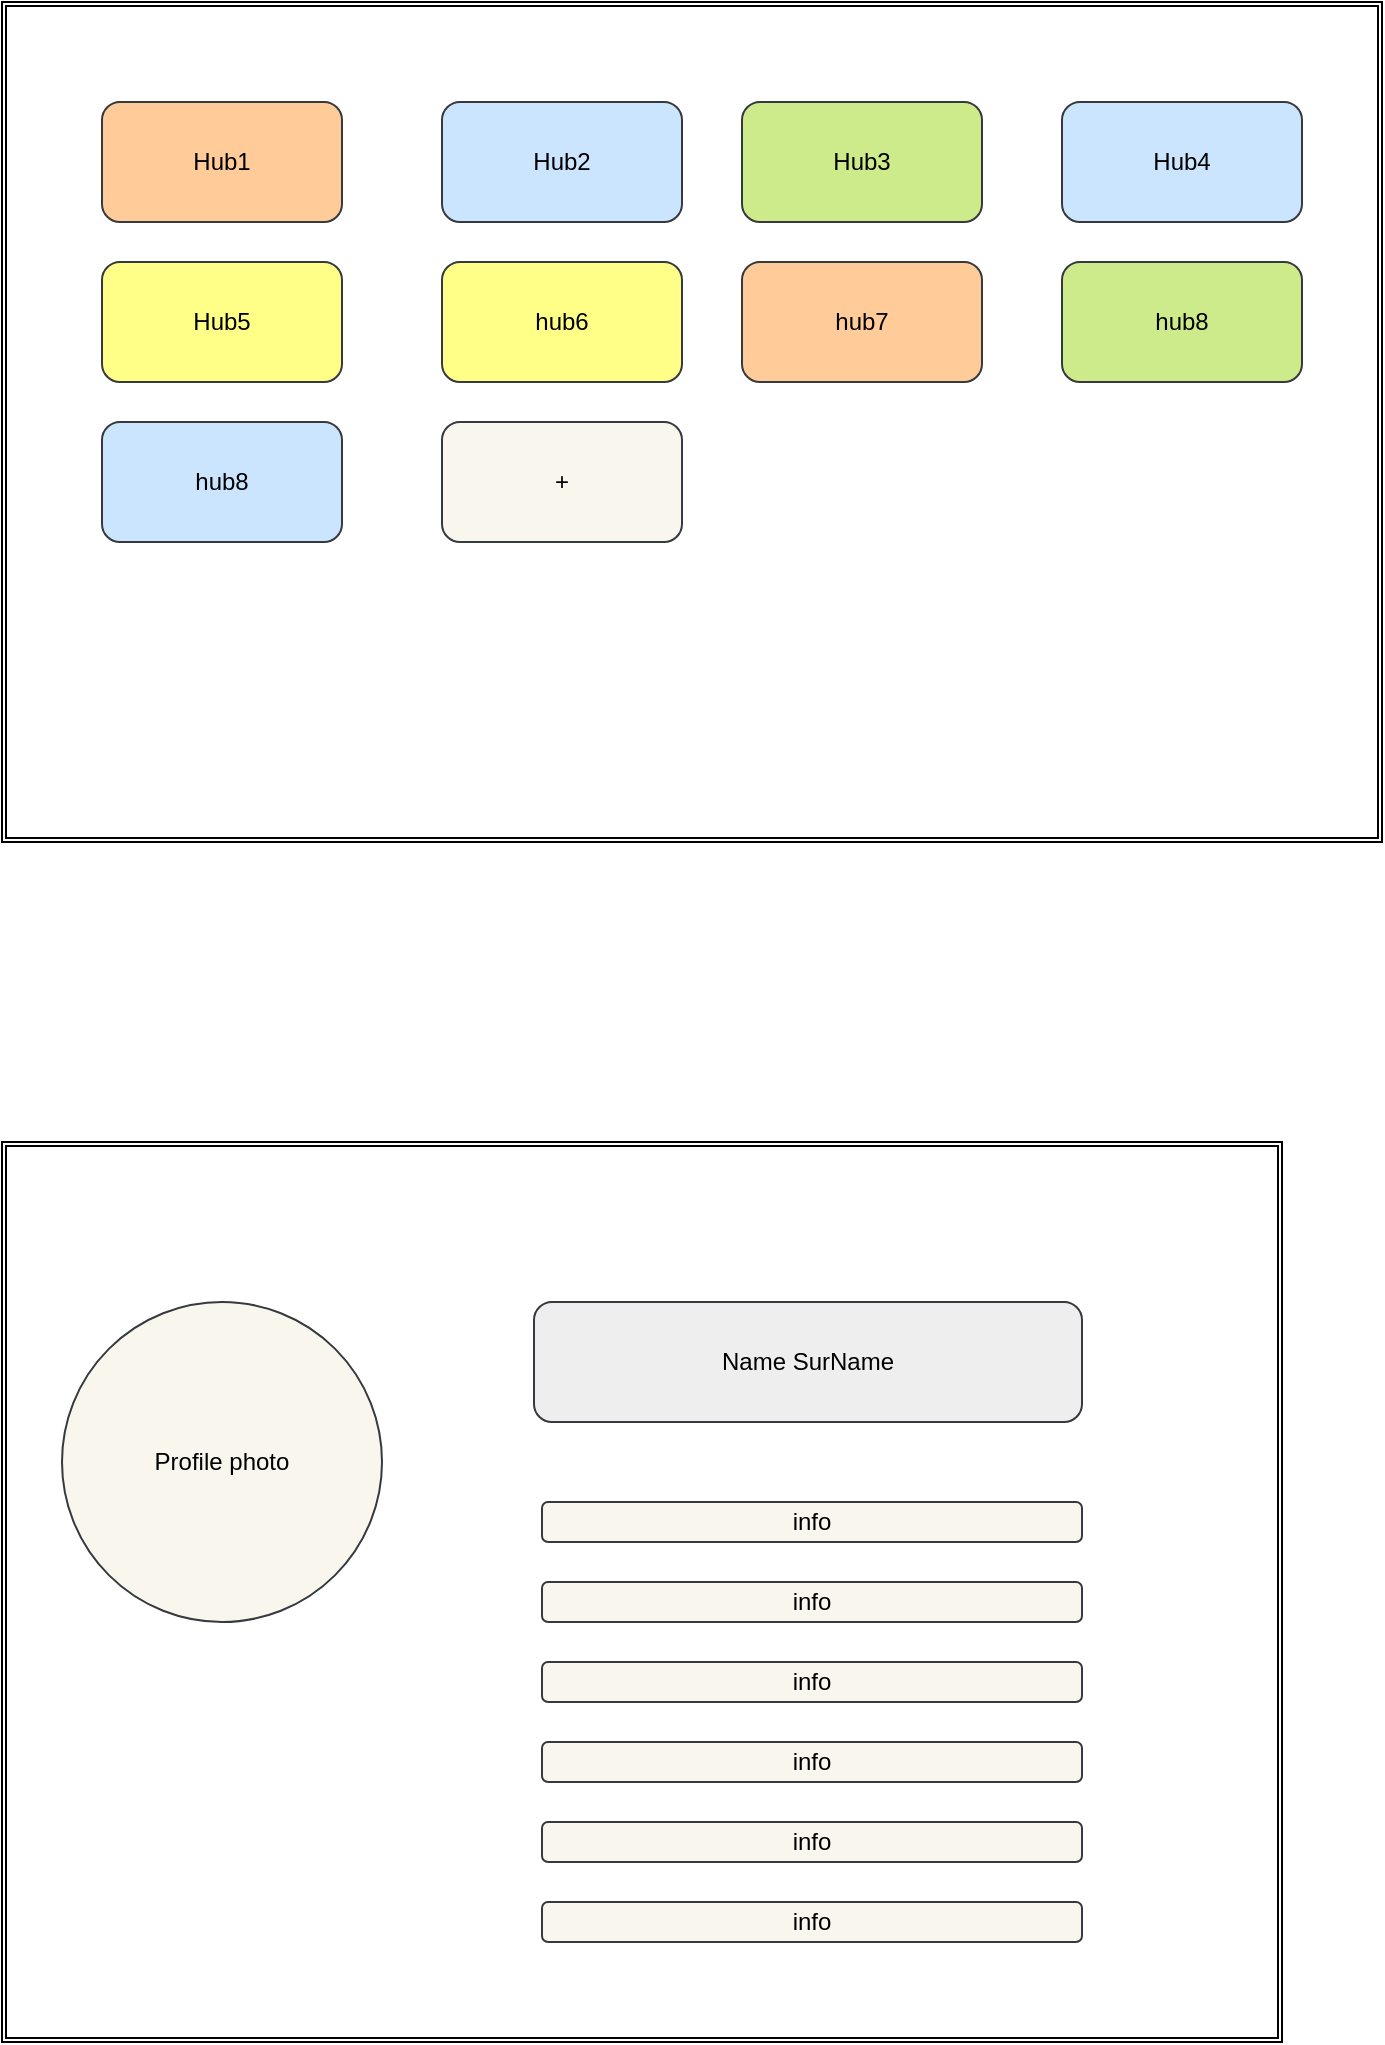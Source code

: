 <mxfile version="14.4.6" type="device" pages="2"><diagram id="reaM2hxq-14b0XnA0QtF" name="Page-1"><mxGraphModel dx="805" dy="515" grid="1" gridSize="10" guides="1" tooltips="1" connect="1" arrows="1" fold="1" page="1" pageScale="1" pageWidth="827" pageHeight="1169" math="0" shadow="0"><root><mxCell id="0"/><mxCell id="1" parent="0"/><mxCell id="1N_7_1VhjWNgy3yH8d24-1" value="" style="shape=ext;double=1;rounded=0;whiteSpace=wrap;html=1;" vertex="1" parent="1"><mxGeometry x="30" y="70" width="690" height="420" as="geometry"/></mxCell><mxCell id="Y81ukO2U3iYM8aTxnTZn-1" value="" style="shape=ext;double=1;rounded=0;whiteSpace=wrap;html=1;" vertex="1" parent="1"><mxGeometry x="30" y="640" width="640" height="450" as="geometry"/></mxCell><mxCell id="fLrZc7FxFeoJCQg6kVDa-1" value="Hub1" style="rounded=1;whiteSpace=wrap;html=1;fillColor=#ffcc99;strokeColor=#36393d;" parent="1" vertex="1"><mxGeometry x="80" y="120" width="120" height="60" as="geometry"/></mxCell><mxCell id="fLrZc7FxFeoJCQg6kVDa-2" value="Hub3" style="rounded=1;whiteSpace=wrap;html=1;fillColor=#cdeb8b;strokeColor=#36393d;" parent="1" vertex="1"><mxGeometry x="400" y="120" width="120" height="60" as="geometry"/></mxCell><mxCell id="fLrZc7FxFeoJCQg6kVDa-3" value="Hub2" style="rounded=1;whiteSpace=wrap;html=1;fillColor=#cce5ff;strokeColor=#36393d;" parent="1" vertex="1"><mxGeometry x="250" y="120" width="120" height="60" as="geometry"/></mxCell><mxCell id="fLrZc7FxFeoJCQg6kVDa-4" value="hub8" style="rounded=1;whiteSpace=wrap;html=1;fillColor=#cdeb8b;strokeColor=#36393d;" parent="1" vertex="1"><mxGeometry x="560" y="200" width="120" height="60" as="geometry"/></mxCell><mxCell id="fLrZc7FxFeoJCQg6kVDa-5" value="Hub4" style="rounded=1;whiteSpace=wrap;html=1;fillColor=#cce5ff;strokeColor=#36393d;" parent="1" vertex="1"><mxGeometry x="560" y="120" width="120" height="60" as="geometry"/></mxCell><mxCell id="fLrZc7FxFeoJCQg6kVDa-6" value="Hub5" style="rounded=1;whiteSpace=wrap;html=1;fillColor=#ffff88;strokeColor=#36393d;" parent="1" vertex="1"><mxGeometry x="80" y="200" width="120" height="60" as="geometry"/></mxCell><mxCell id="fLrZc7FxFeoJCQg6kVDa-7" value="hub6" style="rounded=1;whiteSpace=wrap;html=1;fillColor=#ffff88;strokeColor=#36393d;" parent="1" vertex="1"><mxGeometry x="250" y="200" width="120" height="60" as="geometry"/></mxCell><mxCell id="fLrZc7FxFeoJCQg6kVDa-8" value="hub7" style="rounded=1;whiteSpace=wrap;html=1;fillColor=#ffcc99;strokeColor=#36393d;" parent="1" vertex="1"><mxGeometry x="400" y="200" width="120" height="60" as="geometry"/></mxCell><mxCell id="fLrZc7FxFeoJCQg6kVDa-9" value="hub8" style="rounded=1;whiteSpace=wrap;html=1;fillColor=#cce5ff;strokeColor=#36393d;" parent="1" vertex="1"><mxGeometry x="80" y="280" width="120" height="60" as="geometry"/></mxCell><mxCell id="fLrZc7FxFeoJCQg6kVDa-10" value="+" style="rounded=1;whiteSpace=wrap;html=1;fillColor=#f9f7ed;strokeColor=#36393d;" parent="1" vertex="1"><mxGeometry x="250" y="280" width="120" height="60" as="geometry"/></mxCell><mxCell id="fLrZc7FxFeoJCQg6kVDa-13" value="Profile photo" style="ellipse;whiteSpace=wrap;html=1;aspect=fixed;fillColor=#f9f7ed;strokeColor=#36393d;" parent="1" vertex="1"><mxGeometry x="60" y="720" width="160" height="160" as="geometry"/></mxCell><mxCell id="fLrZc7FxFeoJCQg6kVDa-14" value="Name SurName" style="rounded=1;whiteSpace=wrap;html=1;fillColor=#eeeeee;strokeColor=#36393d;" parent="1" vertex="1"><mxGeometry x="296" y="720" width="274" height="60" as="geometry"/></mxCell><mxCell id="fLrZc7FxFeoJCQg6kVDa-15" value="info" style="rounded=1;whiteSpace=wrap;html=1;fillColor=#f9f7ed;strokeColor=#36393d;" parent="1" vertex="1"><mxGeometry x="300" y="820" width="270" height="20" as="geometry"/></mxCell><mxCell id="fLrZc7FxFeoJCQg6kVDa-18" value="&lt;span&gt;info&lt;/span&gt;" style="rounded=1;whiteSpace=wrap;html=1;fillColor=#f9f7ed;strokeColor=#36393d;" parent="1" vertex="1"><mxGeometry x="300" y="860" width="270" height="20" as="geometry"/></mxCell><mxCell id="fLrZc7FxFeoJCQg6kVDa-19" value="&lt;span&gt;info&lt;/span&gt;" style="rounded=1;whiteSpace=wrap;html=1;fillColor=#f9f7ed;strokeColor=#36393d;" parent="1" vertex="1"><mxGeometry x="300" y="900" width="270" height="20" as="geometry"/></mxCell><mxCell id="fLrZc7FxFeoJCQg6kVDa-20" value="&lt;span&gt;info&lt;/span&gt;" style="rounded=1;whiteSpace=wrap;html=1;fillColor=#f9f7ed;strokeColor=#36393d;" parent="1" vertex="1"><mxGeometry x="300" y="940" width="270" height="20" as="geometry"/></mxCell><mxCell id="fLrZc7FxFeoJCQg6kVDa-21" value="&lt;span&gt;info&lt;/span&gt;" style="rounded=1;whiteSpace=wrap;html=1;fillColor=#f9f7ed;strokeColor=#36393d;" parent="1" vertex="1"><mxGeometry x="300" y="1020" width="270" height="20" as="geometry"/></mxCell><mxCell id="fLrZc7FxFeoJCQg6kVDa-22" value="&lt;span&gt;info&lt;/span&gt;" style="rounded=1;whiteSpace=wrap;html=1;fillColor=#f9f7ed;strokeColor=#36393d;" parent="1" vertex="1"><mxGeometry x="300" y="980" width="270" height="20" as="geometry"/></mxCell></root></mxGraphModel></diagram><diagram id="SZlY96wknLMrtBd6kLtV" name="Page-2"><mxGraphModel dx="805" dy="515" grid="1" gridSize="10" guides="1" tooltips="1" connect="1" arrows="1" fold="1" page="1" pageScale="1" pageWidth="827" pageHeight="1169" math="0" shadow="0"><root><mxCell id="OqDg3YYDZ6PohO7Oz9UO-0"/><mxCell id="OqDg3YYDZ6PohO7Oz9UO-1" parent="OqDg3YYDZ6PohO7Oz9UO-0"/><mxCell id="OqDg3YYDZ6PohO7Oz9UO-2" value="" style="rounded=0;whiteSpace=wrap;html=1;" vertex="1" parent="OqDg3YYDZ6PohO7Oz9UO-1"><mxGeometry x="40" y="120" width="740" height="350" as="geometry"/></mxCell><mxCell id="OqDg3YYDZ6PohO7Oz9UO-3" value="" style="rounded=1;whiteSpace=wrap;html=1;fillColor=#f8cecc;strokeColor=#b85450;" vertex="1" parent="OqDg3YYDZ6PohO7Oz9UO-1"><mxGeometry x="60" y="210" width="150" height="20" as="geometry"/></mxCell><mxCell id="OqDg3YYDZ6PohO7Oz9UO-5" value="" style="rounded=1;whiteSpace=wrap;html=1;fillColor=#f8cecc;strokeColor=#b85450;" vertex="1" parent="OqDg3YYDZ6PohO7Oz9UO-1"><mxGeometry x="60" y="180" width="150" height="20" as="geometry"/></mxCell><mxCell id="OqDg3YYDZ6PohO7Oz9UO-6" value="" style="rounded=1;whiteSpace=wrap;html=1;fillColor=#f8cecc;strokeColor=#b85450;" vertex="1" parent="OqDg3YYDZ6PohO7Oz9UO-1"><mxGeometry x="60" y="150" width="150" height="20" as="geometry"/></mxCell><mxCell id="OqDg3YYDZ6PohO7Oz9UO-9" value="" style="rounded=1;whiteSpace=wrap;html=1;fillColor=#e1d5e7;strokeColor=#9673a6;" vertex="1" parent="OqDg3YYDZ6PohO7Oz9UO-1"><mxGeometry x="60" y="420" width="150" height="20" as="geometry"/></mxCell><mxCell id="OqDg3YYDZ6PohO7Oz9UO-10" value="" style="rounded=1;whiteSpace=wrap;html=1;fillColor=#fff2cc;strokeColor=#d6b656;" vertex="1" parent="OqDg3YYDZ6PohO7Oz9UO-1"><mxGeometry x="60" y="240" width="150" height="20" as="geometry"/></mxCell><mxCell id="OqDg3YYDZ6PohO7Oz9UO-11" value="" style="rounded=1;whiteSpace=wrap;html=1;fillColor=#fff2cc;strokeColor=#d6b656;" vertex="1" parent="OqDg3YYDZ6PohO7Oz9UO-1"><mxGeometry x="60" y="270" width="150" height="20" as="geometry"/></mxCell><mxCell id="OqDg3YYDZ6PohO7Oz9UO-12" value="" style="rounded=1;whiteSpace=wrap;html=1;fillColor=#d5e8d4;strokeColor=#82b366;" vertex="1" parent="OqDg3YYDZ6PohO7Oz9UO-1"><mxGeometry x="60" y="300" width="150" height="20" as="geometry"/></mxCell><mxCell id="OqDg3YYDZ6PohO7Oz9UO-13" value="" style="rounded=1;whiteSpace=wrap;html=1;fillColor=#d5e8d4;strokeColor=#82b366;" vertex="1" parent="OqDg3YYDZ6PohO7Oz9UO-1"><mxGeometry x="60" y="330" width="150" height="20" as="geometry"/></mxCell><mxCell id="OqDg3YYDZ6PohO7Oz9UO-14" value="" style="rounded=1;whiteSpace=wrap;html=1;fillColor=#e1d5e7;strokeColor=#9673a6;" vertex="1" parent="OqDg3YYDZ6PohO7Oz9UO-1"><mxGeometry x="60" y="360" width="150" height="20" as="geometry"/></mxCell><mxCell id="OqDg3YYDZ6PohO7Oz9UO-15" value="" style="rounded=1;whiteSpace=wrap;html=1;fillColor=#e1d5e7;strokeColor=#9673a6;" vertex="1" parent="OqDg3YYDZ6PohO7Oz9UO-1"><mxGeometry x="60" y="390" width="150" height="20" as="geometry"/></mxCell><mxCell id="OqDg3YYDZ6PohO7Oz9UO-19" value="" style="rounded=1;whiteSpace=wrap;html=1;fillColor=#f5f5f5;strokeColor=#666666;fontColor=#333333;" vertex="1" parent="OqDg3YYDZ6PohO7Oz9UO-1"><mxGeometry x="660" y="150" width="100" height="100" as="geometry"/></mxCell><mxCell id="OqDg3YYDZ6PohO7Oz9UO-20" value="" style="rounded=1;whiteSpace=wrap;html=1;fillColor=#fff2cc;strokeColor=#d6b656;" vertex="1" parent="OqDg3YYDZ6PohO7Oz9UO-1"><mxGeometry x="660" y="270" width="100" height="80" as="geometry"/></mxCell><mxCell id="OqDg3YYDZ6PohO7Oz9UO-21" value="" style="rounded=1;whiteSpace=wrap;html=1;fillColor=#f5f5f5;strokeColor=#666666;fontColor=#333333;" vertex="1" parent="OqDg3YYDZ6PohO7Oz9UO-1"><mxGeometry x="660" y="370" width="100" height="70" as="geometry"/></mxCell><mxCell id="_ceQLwNI0t0x3RlPGtRm-0" value="Table" style="shape=table;html=1;whiteSpace=wrap;startSize=30;container=1;collapsible=0;childLayout=tableLayout;fontStyle=1;align=center;" vertex="1" parent="OqDg3YYDZ6PohO7Oz9UO-1"><mxGeometry x="230" y="150" width="410" height="290" as="geometry"/></mxCell><mxCell id="_ceQLwNI0t0x3RlPGtRm-1" value="" style="shape=partialRectangle;html=1;whiteSpace=wrap;collapsible=0;dropTarget=0;pointerEvents=0;fillColor=none;top=0;left=0;bottom=0;right=0;points=[[0,0.5],[1,0.5]];portConstraint=eastwest;" vertex="1" parent="_ceQLwNI0t0x3RlPGtRm-0"><mxGeometry y="30" width="410" height="86" as="geometry"/></mxCell><mxCell id="_ceQLwNI0t0x3RlPGtRm-2" value="" style="shape=partialRectangle;html=1;whiteSpace=wrap;connectable=0;fillColor=none;top=0;left=0;bottom=0;right=0;overflow=hidden;" vertex="1" parent="_ceQLwNI0t0x3RlPGtRm-1"><mxGeometry width="136" height="86" as="geometry"/></mxCell><mxCell id="_ceQLwNI0t0x3RlPGtRm-3" value="" style="shape=partialRectangle;html=1;whiteSpace=wrap;connectable=0;fillColor=none;top=0;left=0;bottom=0;right=0;overflow=hidden;" vertex="1" parent="_ceQLwNI0t0x3RlPGtRm-1"><mxGeometry x="136" width="138" height="86" as="geometry"/></mxCell><mxCell id="_ceQLwNI0t0x3RlPGtRm-4" value="" style="shape=partialRectangle;html=1;whiteSpace=wrap;connectable=0;fillColor=none;top=0;left=0;bottom=0;right=0;overflow=hidden;" vertex="1" parent="_ceQLwNI0t0x3RlPGtRm-1"><mxGeometry x="274" width="136" height="86" as="geometry"/></mxCell><mxCell id="_ceQLwNI0t0x3RlPGtRm-5" value="" style="shape=partialRectangle;html=1;whiteSpace=wrap;collapsible=0;dropTarget=0;pointerEvents=0;fillColor=none;top=0;left=0;bottom=0;right=0;points=[[0,0.5],[1,0.5]];portConstraint=eastwest;" vertex="1" parent="_ceQLwNI0t0x3RlPGtRm-0"><mxGeometry y="116" width="410" height="88" as="geometry"/></mxCell><mxCell id="_ceQLwNI0t0x3RlPGtRm-6" value="" style="shape=partialRectangle;html=1;whiteSpace=wrap;connectable=0;fillColor=none;top=0;left=0;bottom=0;right=0;overflow=hidden;" vertex="1" parent="_ceQLwNI0t0x3RlPGtRm-5"><mxGeometry width="136" height="88" as="geometry"/></mxCell><mxCell id="_ceQLwNI0t0x3RlPGtRm-7" value="" style="shape=partialRectangle;html=1;whiteSpace=wrap;connectable=0;fillColor=none;top=0;left=0;bottom=0;right=0;overflow=hidden;" vertex="1" parent="_ceQLwNI0t0x3RlPGtRm-5"><mxGeometry x="136" width="138" height="88" as="geometry"/></mxCell><mxCell id="_ceQLwNI0t0x3RlPGtRm-8" value="" style="shape=partialRectangle;html=1;whiteSpace=wrap;connectable=0;fillColor=none;top=0;left=0;bottom=0;right=0;overflow=hidden;" vertex="1" parent="_ceQLwNI0t0x3RlPGtRm-5"><mxGeometry x="274" width="136" height="88" as="geometry"/></mxCell><mxCell id="_ceQLwNI0t0x3RlPGtRm-9" value="" style="shape=partialRectangle;html=1;whiteSpace=wrap;collapsible=0;dropTarget=0;pointerEvents=0;fillColor=none;top=0;left=0;bottom=0;right=0;points=[[0,0.5],[1,0.5]];portConstraint=eastwest;" vertex="1" parent="_ceQLwNI0t0x3RlPGtRm-0"><mxGeometry y="204" width="410" height="86" as="geometry"/></mxCell><mxCell id="_ceQLwNI0t0x3RlPGtRm-10" value="" style="shape=partialRectangle;html=1;whiteSpace=wrap;connectable=0;fillColor=none;top=0;left=0;bottom=0;right=0;overflow=hidden;" vertex="1" parent="_ceQLwNI0t0x3RlPGtRm-9"><mxGeometry width="136" height="86" as="geometry"/></mxCell><mxCell id="_ceQLwNI0t0x3RlPGtRm-11" value="" style="shape=partialRectangle;html=1;whiteSpace=wrap;connectable=0;fillColor=none;top=0;left=0;bottom=0;right=0;overflow=hidden;" vertex="1" parent="_ceQLwNI0t0x3RlPGtRm-9"><mxGeometry x="136" width="138" height="86" as="geometry"/></mxCell><mxCell id="_ceQLwNI0t0x3RlPGtRm-12" value="" style="shape=partialRectangle;html=1;whiteSpace=wrap;connectable=0;fillColor=none;top=0;left=0;bottom=0;right=0;overflow=hidden;" vertex="1" parent="_ceQLwNI0t0x3RlPGtRm-9"><mxGeometry x="274" width="136" height="86" as="geometry"/></mxCell></root></mxGraphModel></diagram></mxfile>